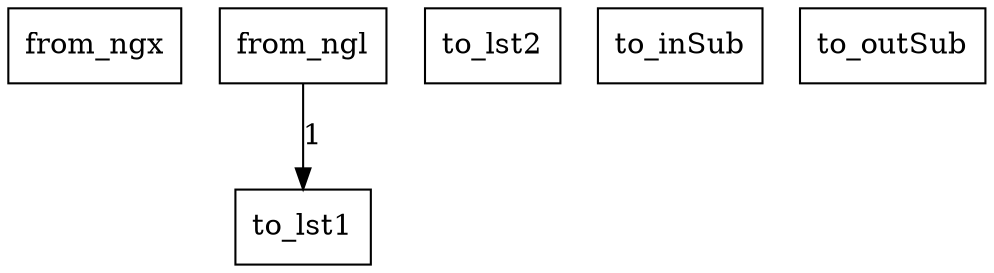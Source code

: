 digraph {
    graph [rankdir=TB
          ,bgcolor=transparent];
    node [shape=box
         ,fillcolor=white
         ,style=filled];
    0 [label=<from_ngx>];
    1 [label=<from_ngl>];
    2 [label=<to_lst1>];
    3 [label=<to_lst2>];
    4 [label=<to_inSub>];
    5 [label=<to_outSub>];
    1 -> 2 [label=1];
}